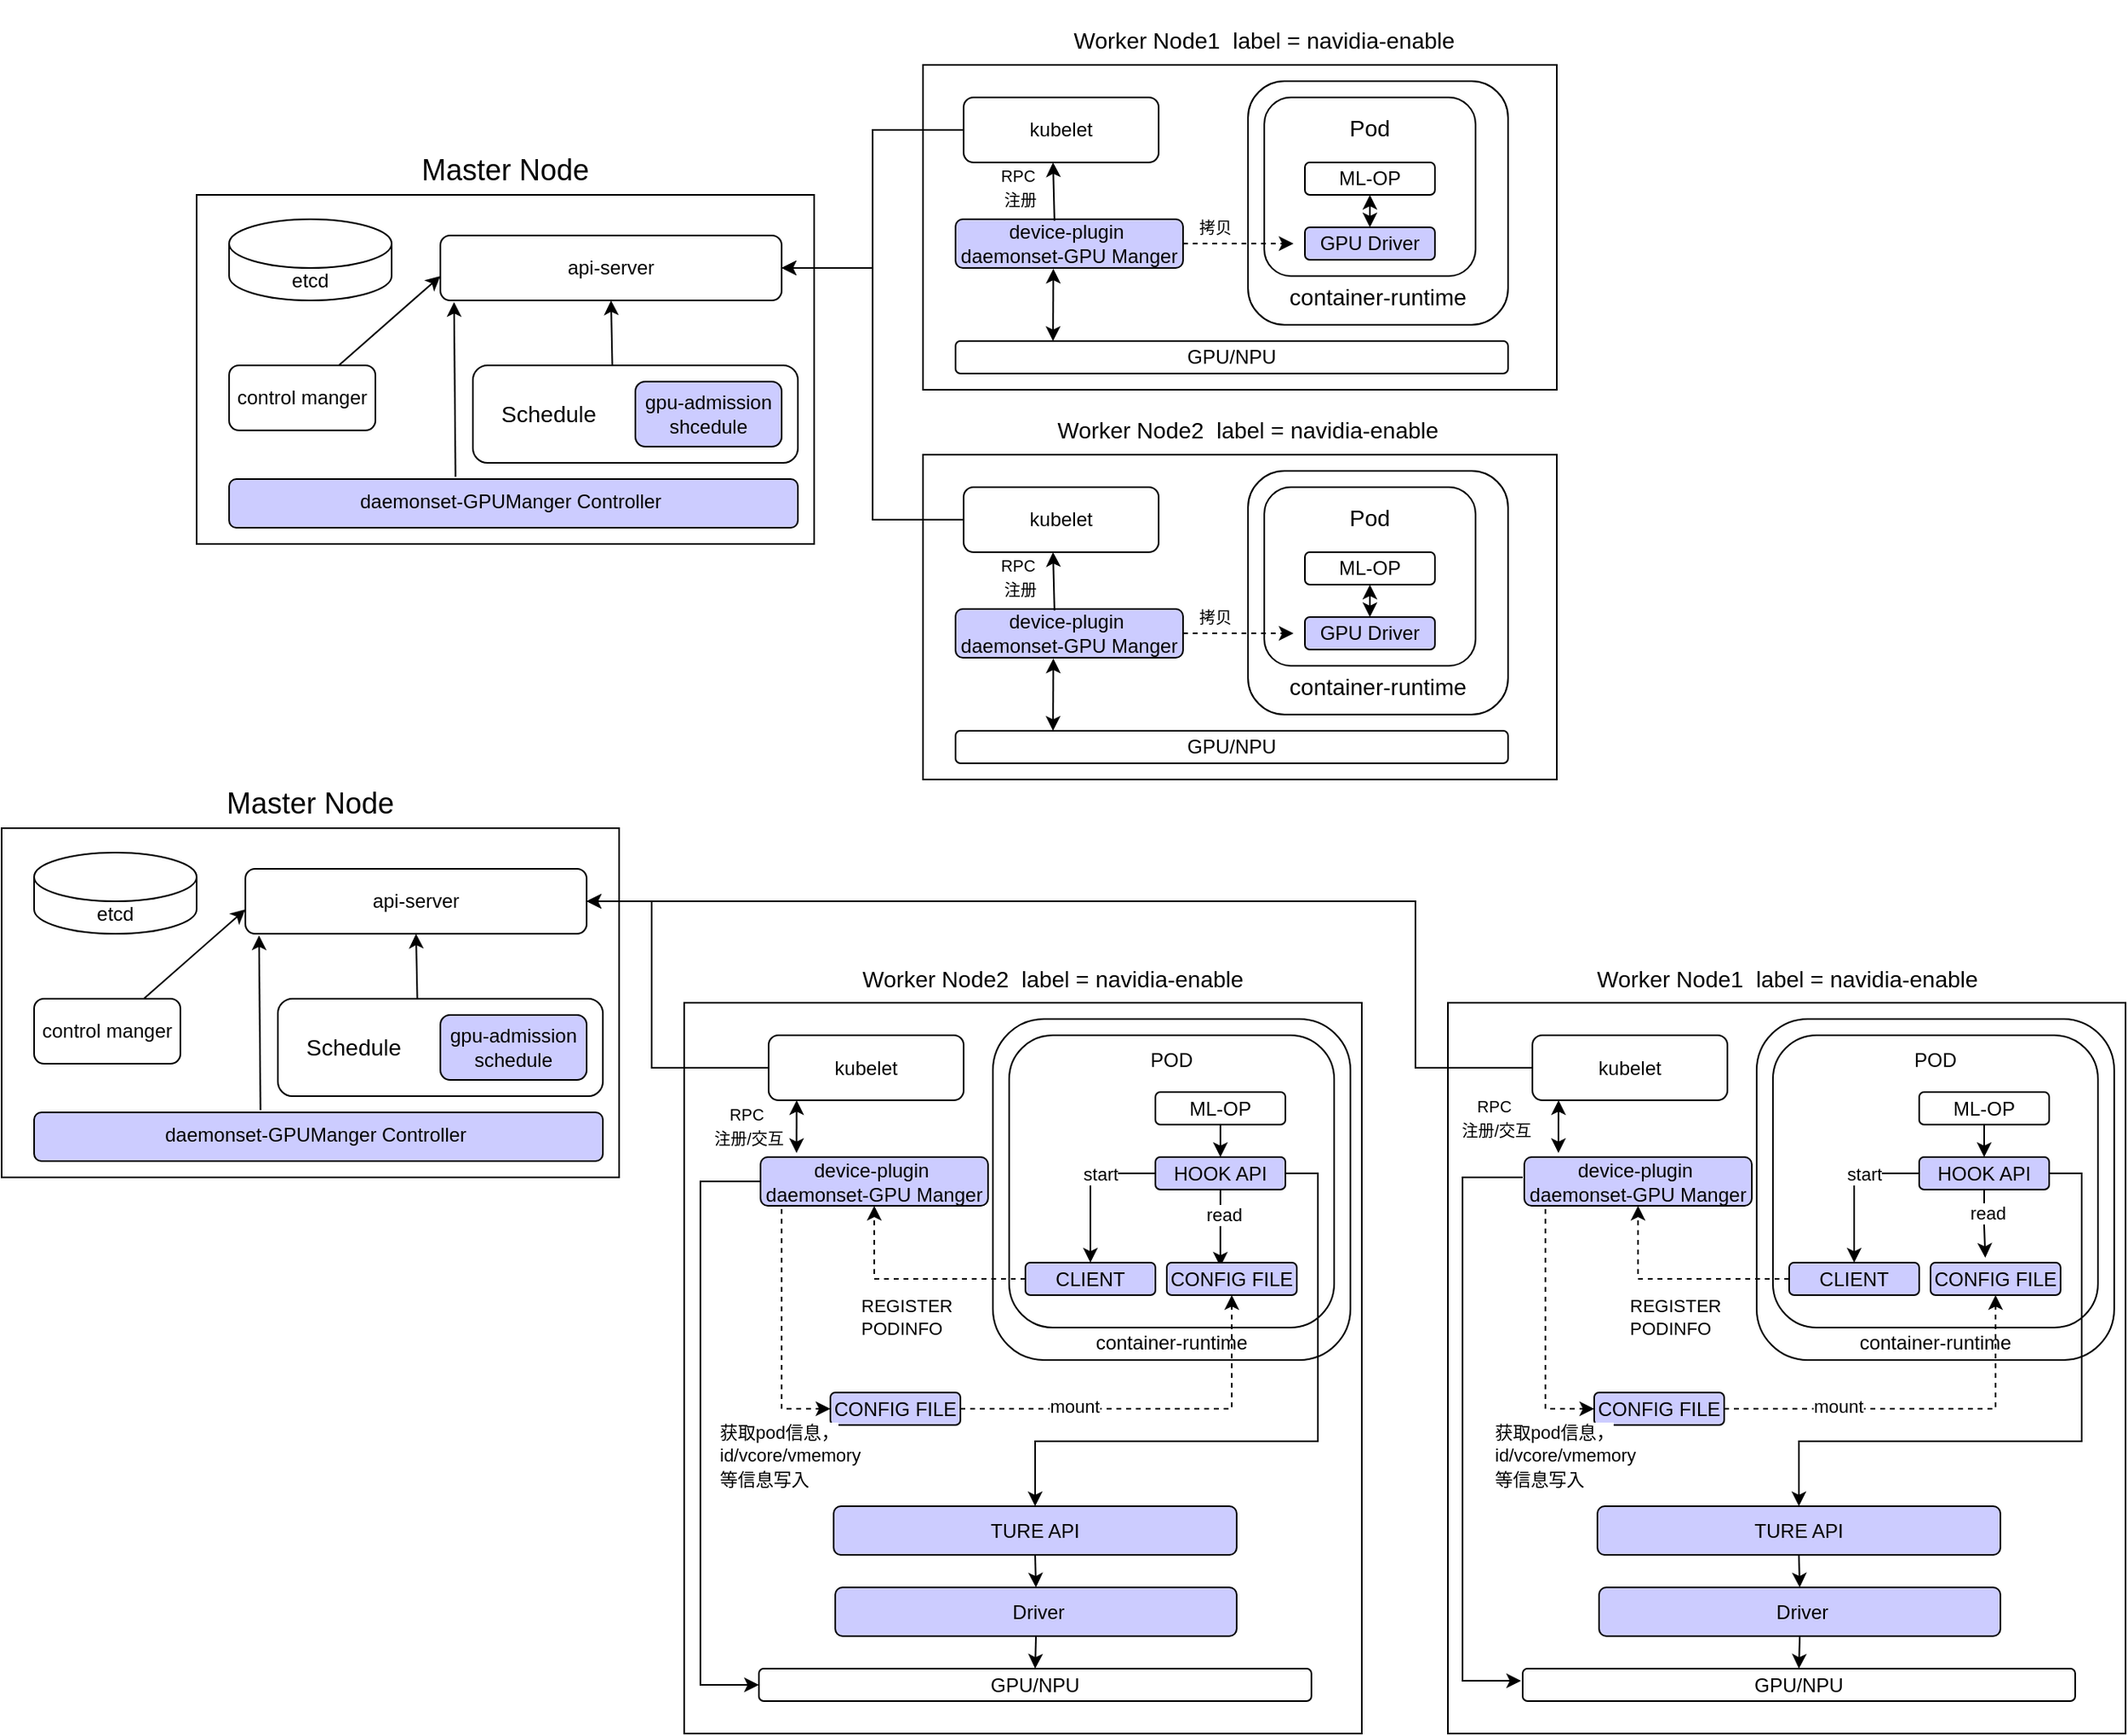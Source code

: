 <mxfile version="22.1.0" type="github">
  <diagram id="prtHgNgQTEPvFCAcTncT" name="Page-1">
    <mxGraphModel dx="1155" dy="623" grid="1" gridSize="10" guides="1" tooltips="1" connect="1" arrows="1" fold="1" page="1" pageScale="1" pageWidth="827" pageHeight="1169" math="0" shadow="0">
      <root>
        <mxCell id="0" />
        <mxCell id="1" parent="0" />
        <mxCell id="BAnKAkckQ1znYcTfNxzF-1" value="" style="rounded=0;whiteSpace=wrap;html=1;" vertex="1" parent="1">
          <mxGeometry x="380" y="530" width="380" height="215" as="geometry" />
        </mxCell>
        <mxCell id="BAnKAkckQ1znYcTfNxzF-5" value="api-server" style="rounded=1;whiteSpace=wrap;html=1;" vertex="1" parent="1">
          <mxGeometry x="530" y="555" width="210" height="40" as="geometry" />
        </mxCell>
        <mxCell id="BAnKAkckQ1znYcTfNxzF-6" value="control manger" style="rounded=1;whiteSpace=wrap;html=1;" vertex="1" parent="1">
          <mxGeometry x="400" y="635" width="90" height="40" as="geometry" />
        </mxCell>
        <mxCell id="BAnKAkckQ1znYcTfNxzF-7" value="&lt;font style=&quot;font-size: 14px;&quot;&gt;&amp;nbsp; &amp;nbsp; Schedule&lt;/font&gt;" style="rounded=1;whiteSpace=wrap;html=1;align=left;" vertex="1" parent="1">
          <mxGeometry x="550" y="635" width="200" height="60" as="geometry" />
        </mxCell>
        <mxCell id="BAnKAkckQ1znYcTfNxzF-8" value="gpu-admission&lt;br&gt;shcedule" style="rounded=1;whiteSpace=wrap;html=1;fillColor=#CCCCFF;" vertex="1" parent="1">
          <mxGeometry x="650" y="645" width="90" height="40" as="geometry" />
        </mxCell>
        <mxCell id="BAnKAkckQ1znYcTfNxzF-10" value="etcd" style="shape=cylinder3;whiteSpace=wrap;html=1;boundedLbl=1;backgroundOutline=1;size=15;" vertex="1" parent="1">
          <mxGeometry x="400" y="545" width="100" height="50" as="geometry" />
        </mxCell>
        <mxCell id="BAnKAkckQ1znYcTfNxzF-11" value="daemonset-GPUManger Controller&amp;nbsp;" style="rounded=1;whiteSpace=wrap;html=1;fillColor=#CCCCFF;verticalAlign=top;" vertex="1" parent="1">
          <mxGeometry x="400" y="705" width="350" height="30" as="geometry" />
        </mxCell>
        <mxCell id="BAnKAkckQ1znYcTfNxzF-18" value="&lt;font style=&quot;font-size: 18px;&quot;&gt;Master Node&lt;/font&gt;" style="text;html=1;strokeColor=none;fillColor=none;align=center;verticalAlign=middle;whiteSpace=wrap;rounded=0;" vertex="1" parent="1">
          <mxGeometry x="515" y="500" width="110" height="30" as="geometry" />
        </mxCell>
        <mxCell id="BAnKAkckQ1znYcTfNxzF-45" value="" style="rounded=0;whiteSpace=wrap;html=1;" vertex="1" parent="1">
          <mxGeometry x="827" y="690" width="390" height="200" as="geometry" />
        </mxCell>
        <mxCell id="BAnKAkckQ1znYcTfNxzF-82" style="edgeStyle=orthogonalEdgeStyle;rounded=0;orthogonalLoop=1;jettySize=auto;html=1;entryX=1;entryY=0.5;entryDx=0;entryDy=0;" edge="1" parent="1" source="BAnKAkckQ1znYcTfNxzF-46" target="BAnKAkckQ1znYcTfNxzF-5">
          <mxGeometry relative="1" as="geometry" />
        </mxCell>
        <mxCell id="BAnKAkckQ1znYcTfNxzF-46" value="kubelet" style="rounded=1;whiteSpace=wrap;html=1;" vertex="1" parent="1">
          <mxGeometry x="852" y="710" width="120" height="40" as="geometry" />
        </mxCell>
        <mxCell id="BAnKAkckQ1znYcTfNxzF-47" value="device-plugin&amp;nbsp; &lt;br&gt;daemonset-GPU Manger" style="rounded=1;whiteSpace=wrap;html=1;fillColor=#CCCCFF;" vertex="1" parent="1">
          <mxGeometry x="847" y="785" width="140" height="30" as="geometry" />
        </mxCell>
        <mxCell id="BAnKAkckQ1znYcTfNxzF-48" value="GPU/NPU" style="rounded=1;whiteSpace=wrap;html=1;" vertex="1" parent="1">
          <mxGeometry x="847" y="860" width="340" height="20" as="geometry" />
        </mxCell>
        <mxCell id="BAnKAkckQ1znYcTfNxzF-49" value="" style="endArrow=classic;startArrow=classic;html=1;rounded=0;entryX=0.43;entryY=1.017;entryDx=0;entryDy=0;entryPerimeter=0;" edge="1" parent="1" target="BAnKAkckQ1znYcTfNxzF-47">
          <mxGeometry width="50" height="50" relative="1" as="geometry">
            <mxPoint x="907" y="860" as="sourcePoint" />
            <mxPoint x="1007" y="840" as="targetPoint" />
          </mxGeometry>
        </mxCell>
        <mxCell id="BAnKAkckQ1znYcTfNxzF-50" value="" style="endArrow=classic;html=1;rounded=0;exitX=0.435;exitY=0.029;exitDx=0;exitDy=0;exitPerimeter=0;" edge="1" parent="1" source="BAnKAkckQ1znYcTfNxzF-47">
          <mxGeometry width="50" height="50" relative="1" as="geometry">
            <mxPoint x="857" y="800" as="sourcePoint" />
            <mxPoint x="907" y="750" as="targetPoint" />
          </mxGeometry>
        </mxCell>
        <mxCell id="BAnKAkckQ1znYcTfNxzF-51" value="&lt;font style=&quot;font-size: 10px;&quot;&gt;RPC&amp;nbsp;&lt;br&gt;注册&lt;/font&gt;" style="text;html=1;strokeColor=none;fillColor=none;align=center;verticalAlign=middle;whiteSpace=wrap;rounded=0;" vertex="1" parent="1">
          <mxGeometry x="857" y="750" width="60" height="30" as="geometry" />
        </mxCell>
        <mxCell id="BAnKAkckQ1znYcTfNxzF-52" value="&lt;font style=&quot;font-size: 14px;&quot;&gt;Worker Node2&amp;nbsp; label = navidia-enable&lt;/font&gt;" style="text;html=1;strokeColor=none;fillColor=none;align=center;verticalAlign=middle;whiteSpace=wrap;rounded=0;" vertex="1" parent="1">
          <mxGeometry x="877" y="660" width="300" height="30" as="geometry" />
        </mxCell>
        <mxCell id="BAnKAkckQ1znYcTfNxzF-53" value="&lt;br&gt;&lt;br&gt;&lt;br&gt;&lt;br&gt;&lt;br&gt;&lt;br&gt;&lt;br&gt;&lt;br&gt;&lt;font style=&quot;font-size: 14px;&quot;&gt;container-runtime&lt;/font&gt;" style="rounded=1;whiteSpace=wrap;html=1;" vertex="1" parent="1">
          <mxGeometry x="1027" y="700" width="160" height="150" as="geometry" />
        </mxCell>
        <mxCell id="BAnKAkckQ1znYcTfNxzF-54" value="&lt;div style=&quot;text-align: left;&quot;&gt;&lt;span style=&quot;background-color: initial;&quot;&gt;&lt;font style=&quot;font-size: 14px;&quot;&gt;Pod&lt;/font&gt;&lt;/span&gt;&lt;/div&gt;&lt;div style=&quot;text-align: left;&quot;&gt;&lt;span style=&quot;background-color: initial;&quot;&gt;&lt;br&gt;&lt;/span&gt;&lt;/div&gt;&lt;div style=&quot;text-align: left;&quot;&gt;&lt;span style=&quot;background-color: initial;&quot;&gt;&lt;br&gt;&lt;/span&gt;&lt;/div&gt;&lt;div style=&quot;text-align: left;&quot;&gt;&lt;span style=&quot;background-color: initial;&quot;&gt;&lt;br&gt;&lt;/span&gt;&lt;/div&gt;&lt;div style=&quot;text-align: left;&quot;&gt;&lt;span style=&quot;background-color: initial;&quot;&gt;&lt;br&gt;&lt;/span&gt;&lt;/div&gt;&lt;div style=&quot;text-align: left;&quot;&gt;&lt;span style=&quot;background-color: initial;&quot;&gt;&lt;br&gt;&lt;/span&gt;&lt;/div&gt;" style="rounded=1;whiteSpace=wrap;html=1;" vertex="1" parent="1">
          <mxGeometry x="1037" y="710" width="130" height="110" as="geometry" />
        </mxCell>
        <mxCell id="BAnKAkckQ1znYcTfNxzF-55" value="ML-OP" style="rounded=1;whiteSpace=wrap;html=1;" vertex="1" parent="1">
          <mxGeometry x="1062" y="750" width="80" height="20" as="geometry" />
        </mxCell>
        <mxCell id="BAnKAkckQ1znYcTfNxzF-56" value="GPU Driver" style="rounded=1;whiteSpace=wrap;html=1;fillColor=#CCCCFF;" vertex="1" parent="1">
          <mxGeometry x="1062" y="790" width="80" height="20" as="geometry" />
        </mxCell>
        <mxCell id="BAnKAkckQ1znYcTfNxzF-57" value="" style="endArrow=classic;startArrow=classic;html=1;rounded=0;exitX=0.5;exitY=0;exitDx=0;exitDy=0;entryX=0.5;entryY=1;entryDx=0;entryDy=0;" edge="1" parent="1" source="BAnKAkckQ1znYcTfNxzF-56" target="BAnKAkckQ1znYcTfNxzF-55">
          <mxGeometry width="50" height="50" relative="1" as="geometry">
            <mxPoint x="1037" y="820" as="sourcePoint" />
            <mxPoint x="1087" y="770" as="targetPoint" />
          </mxGeometry>
        </mxCell>
        <mxCell id="BAnKAkckQ1znYcTfNxzF-58" value="" style="group" vertex="1" connectable="0" parent="1">
          <mxGeometry x="999" y="800" width="56" as="geometry" />
        </mxCell>
        <mxCell id="BAnKAkckQ1znYcTfNxzF-59" value="" style="endArrow=none;dashed=1;html=1;rounded=0;movable=1;resizable=1;rotatable=1;deletable=1;editable=1;locked=0;connectable=1;exitX=1;exitY=0.5;exitDx=0;exitDy=0;" edge="1" parent="BAnKAkckQ1znYcTfNxzF-58" source="BAnKAkckQ1znYcTfNxzF-47">
          <mxGeometry width="50" height="50" relative="1" as="geometry">
            <mxPoint as="sourcePoint" />
            <mxPoint x="49" as="targetPoint" />
          </mxGeometry>
        </mxCell>
        <mxCell id="BAnKAkckQ1znYcTfNxzF-60" value="" style="endArrow=classic;html=1;rounded=0;" edge="1" parent="BAnKAkckQ1znYcTfNxzF-58">
          <mxGeometry width="50" height="50" relative="1" as="geometry">
            <mxPoint x="49" as="sourcePoint" />
            <mxPoint x="56" as="targetPoint" />
          </mxGeometry>
        </mxCell>
        <mxCell id="BAnKAkckQ1znYcTfNxzF-61" value="&lt;span style=&quot;font-size: 10px;&quot;&gt;拷贝&lt;/span&gt;" style="text;html=1;strokeColor=none;fillColor=none;align=center;verticalAlign=middle;whiteSpace=wrap;rounded=0;" vertex="1" parent="1">
          <mxGeometry x="977" y="775" width="60" height="30" as="geometry" />
        </mxCell>
        <mxCell id="BAnKAkckQ1znYcTfNxzF-62" value="" style="group" vertex="1" connectable="0" parent="1">
          <mxGeometry x="827" y="410" width="390" height="240" as="geometry" />
        </mxCell>
        <mxCell id="BAnKAkckQ1znYcTfNxzF-19" value="" style="rounded=0;whiteSpace=wrap;html=1;" vertex="1" parent="BAnKAkckQ1znYcTfNxzF-62">
          <mxGeometry y="40" width="390" height="200" as="geometry" />
        </mxCell>
        <mxCell id="BAnKAkckQ1znYcTfNxzF-20" value="kubelet" style="rounded=1;whiteSpace=wrap;html=1;" vertex="1" parent="BAnKAkckQ1znYcTfNxzF-62">
          <mxGeometry x="25" y="60" width="120" height="40" as="geometry" />
        </mxCell>
        <mxCell id="BAnKAkckQ1znYcTfNxzF-21" value="device-plugin&amp;nbsp; &lt;br&gt;daemonset-GPU Manger" style="rounded=1;whiteSpace=wrap;html=1;fillColor=#CCCCFF;" vertex="1" parent="BAnKAkckQ1znYcTfNxzF-62">
          <mxGeometry x="20" y="135" width="140" height="30" as="geometry" />
        </mxCell>
        <mxCell id="BAnKAkckQ1znYcTfNxzF-22" value="GPU/NPU" style="rounded=1;whiteSpace=wrap;html=1;" vertex="1" parent="BAnKAkckQ1znYcTfNxzF-62">
          <mxGeometry x="20" y="210" width="340" height="20" as="geometry" />
        </mxCell>
        <mxCell id="BAnKAkckQ1znYcTfNxzF-23" value="" style="endArrow=classic;startArrow=classic;html=1;rounded=0;entryX=0.43;entryY=1.017;entryDx=0;entryDy=0;entryPerimeter=0;" edge="1" parent="BAnKAkckQ1znYcTfNxzF-62" target="BAnKAkckQ1znYcTfNxzF-21">
          <mxGeometry width="50" height="50" relative="1" as="geometry">
            <mxPoint x="80" y="210" as="sourcePoint" />
            <mxPoint x="180" y="190" as="targetPoint" />
          </mxGeometry>
        </mxCell>
        <mxCell id="BAnKAkckQ1znYcTfNxzF-24" value="" style="endArrow=classic;html=1;rounded=0;exitX=0.435;exitY=0.029;exitDx=0;exitDy=0;exitPerimeter=0;" edge="1" parent="BAnKAkckQ1znYcTfNxzF-62" source="BAnKAkckQ1znYcTfNxzF-21">
          <mxGeometry width="50" height="50" relative="1" as="geometry">
            <mxPoint x="30" y="150" as="sourcePoint" />
            <mxPoint x="80" y="100" as="targetPoint" />
          </mxGeometry>
        </mxCell>
        <mxCell id="BAnKAkckQ1znYcTfNxzF-25" value="&lt;font style=&quot;font-size: 10px;&quot;&gt;RPC&amp;nbsp;&lt;br&gt;注册&lt;/font&gt;" style="text;html=1;strokeColor=none;fillColor=none;align=center;verticalAlign=middle;whiteSpace=wrap;rounded=0;" vertex="1" parent="BAnKAkckQ1znYcTfNxzF-62">
          <mxGeometry x="30" y="100" width="60" height="30" as="geometry" />
        </mxCell>
        <mxCell id="BAnKAkckQ1znYcTfNxzF-26" value="&lt;font style=&quot;font-size: 14px;&quot;&gt;Worker Node1&amp;nbsp; label = navidia-enable&lt;/font&gt;" style="text;html=1;strokeColor=none;fillColor=none;align=center;verticalAlign=middle;whiteSpace=wrap;rounded=0;" vertex="1" parent="BAnKAkckQ1znYcTfNxzF-62">
          <mxGeometry x="60" y="10" width="300" height="30" as="geometry" />
        </mxCell>
        <mxCell id="BAnKAkckQ1znYcTfNxzF-27" value="&lt;br&gt;&lt;br&gt;&lt;br&gt;&lt;br&gt;&lt;br&gt;&lt;br&gt;&lt;br&gt;&lt;br&gt;&lt;font style=&quot;font-size: 14px;&quot;&gt;container-runtime&lt;/font&gt;" style="rounded=1;whiteSpace=wrap;html=1;" vertex="1" parent="BAnKAkckQ1znYcTfNxzF-62">
          <mxGeometry x="200" y="50" width="160" height="150" as="geometry" />
        </mxCell>
        <mxCell id="BAnKAkckQ1znYcTfNxzF-28" value="&lt;div style=&quot;text-align: left;&quot;&gt;&lt;span style=&quot;background-color: initial;&quot;&gt;&lt;font style=&quot;font-size: 14px;&quot;&gt;Pod&lt;/font&gt;&lt;/span&gt;&lt;/div&gt;&lt;div style=&quot;text-align: left;&quot;&gt;&lt;span style=&quot;background-color: initial;&quot;&gt;&lt;br&gt;&lt;/span&gt;&lt;/div&gt;&lt;div style=&quot;text-align: left;&quot;&gt;&lt;span style=&quot;background-color: initial;&quot;&gt;&lt;br&gt;&lt;/span&gt;&lt;/div&gt;&lt;div style=&quot;text-align: left;&quot;&gt;&lt;span style=&quot;background-color: initial;&quot;&gt;&lt;br&gt;&lt;/span&gt;&lt;/div&gt;&lt;div style=&quot;text-align: left;&quot;&gt;&lt;span style=&quot;background-color: initial;&quot;&gt;&lt;br&gt;&lt;/span&gt;&lt;/div&gt;&lt;div style=&quot;text-align: left;&quot;&gt;&lt;span style=&quot;background-color: initial;&quot;&gt;&lt;br&gt;&lt;/span&gt;&lt;/div&gt;" style="rounded=1;whiteSpace=wrap;html=1;" vertex="1" parent="BAnKAkckQ1znYcTfNxzF-62">
          <mxGeometry x="210" y="60" width="130" height="110" as="geometry" />
        </mxCell>
        <mxCell id="BAnKAkckQ1znYcTfNxzF-29" value="ML-OP" style="rounded=1;whiteSpace=wrap;html=1;" vertex="1" parent="BAnKAkckQ1znYcTfNxzF-62">
          <mxGeometry x="235" y="100" width="80" height="20" as="geometry" />
        </mxCell>
        <mxCell id="BAnKAkckQ1znYcTfNxzF-30" value="GPU Driver" style="rounded=1;whiteSpace=wrap;html=1;fillColor=#CCCCFF;" vertex="1" parent="BAnKAkckQ1znYcTfNxzF-62">
          <mxGeometry x="235" y="140" width="80" height="20" as="geometry" />
        </mxCell>
        <mxCell id="BAnKAkckQ1znYcTfNxzF-31" value="" style="endArrow=classic;startArrow=classic;html=1;rounded=0;exitX=0.5;exitY=0;exitDx=0;exitDy=0;entryX=0.5;entryY=1;entryDx=0;entryDy=0;" edge="1" parent="BAnKAkckQ1znYcTfNxzF-62" source="BAnKAkckQ1znYcTfNxzF-30" target="BAnKAkckQ1znYcTfNxzF-29">
          <mxGeometry width="50" height="50" relative="1" as="geometry">
            <mxPoint x="210" y="170" as="sourcePoint" />
            <mxPoint x="260" y="120" as="targetPoint" />
          </mxGeometry>
        </mxCell>
        <mxCell id="BAnKAkckQ1znYcTfNxzF-41" value="" style="group" vertex="1" connectable="0" parent="BAnKAkckQ1znYcTfNxzF-62">
          <mxGeometry x="172" y="150" width="56" as="geometry" />
        </mxCell>
        <mxCell id="BAnKAkckQ1znYcTfNxzF-39" value="" style="endArrow=none;dashed=1;html=1;rounded=0;movable=1;resizable=1;rotatable=1;deletable=1;editable=1;locked=0;connectable=1;exitX=1;exitY=0.5;exitDx=0;exitDy=0;" edge="1" parent="BAnKAkckQ1znYcTfNxzF-41" source="BAnKAkckQ1znYcTfNxzF-21">
          <mxGeometry width="50" height="50" relative="1" as="geometry">
            <mxPoint as="sourcePoint" />
            <mxPoint x="49" as="targetPoint" />
          </mxGeometry>
        </mxCell>
        <mxCell id="BAnKAkckQ1znYcTfNxzF-40" value="" style="endArrow=classic;html=1;rounded=0;" edge="1" parent="BAnKAkckQ1znYcTfNxzF-41">
          <mxGeometry width="50" height="50" relative="1" as="geometry">
            <mxPoint x="49" as="sourcePoint" />
            <mxPoint x="56" as="targetPoint" />
          </mxGeometry>
        </mxCell>
        <mxCell id="BAnKAkckQ1znYcTfNxzF-43" value="&lt;span style=&quot;font-size: 10px;&quot;&gt;拷贝&lt;/span&gt;" style="text;html=1;strokeColor=none;fillColor=none;align=center;verticalAlign=middle;whiteSpace=wrap;rounded=0;" vertex="1" parent="BAnKAkckQ1znYcTfNxzF-62">
          <mxGeometry x="150" y="125" width="60" height="30" as="geometry" />
        </mxCell>
        <mxCell id="BAnKAkckQ1znYcTfNxzF-71" value="" style="endArrow=classic;html=1;rounded=0;exitX=0.75;exitY=0;exitDx=0;exitDy=0;" edge="1" parent="1" source="BAnKAkckQ1znYcTfNxzF-6">
          <mxGeometry width="50" height="50" relative="1" as="geometry">
            <mxPoint x="470" y="630" as="sourcePoint" />
            <mxPoint x="530" y="580" as="targetPoint" />
          </mxGeometry>
        </mxCell>
        <mxCell id="BAnKAkckQ1znYcTfNxzF-76" value="" style="endArrow=classic;html=1;rounded=0;entryX=0.04;entryY=1.026;entryDx=0;entryDy=0;entryPerimeter=0;exitX=0.398;exitY=-0.046;exitDx=0;exitDy=0;exitPerimeter=0;" edge="1" parent="1" source="BAnKAkckQ1znYcTfNxzF-11" target="BAnKAkckQ1znYcTfNxzF-5">
          <mxGeometry width="50" height="50" relative="1" as="geometry">
            <mxPoint x="538" y="700" as="sourcePoint" />
            <mxPoint x="550" y="610" as="targetPoint" />
          </mxGeometry>
        </mxCell>
        <mxCell id="BAnKAkckQ1znYcTfNxzF-77" value="" style="endArrow=classic;html=1;rounded=0;exitX=0.429;exitY=0.006;exitDx=0;exitDy=0;exitPerimeter=0;entryX=0.5;entryY=1;entryDx=0;entryDy=0;" edge="1" parent="1" source="BAnKAkckQ1znYcTfNxzF-7" target="BAnKAkckQ1znYcTfNxzF-5">
          <mxGeometry width="50" height="50" relative="1" as="geometry">
            <mxPoint x="549" y="714" as="sourcePoint" />
            <mxPoint x="548" y="606" as="targetPoint" />
          </mxGeometry>
        </mxCell>
        <mxCell id="BAnKAkckQ1znYcTfNxzF-81" style="edgeStyle=orthogonalEdgeStyle;rounded=0;orthogonalLoop=1;jettySize=auto;html=1;entryX=1;entryY=0.5;entryDx=0;entryDy=0;" edge="1" parent="1" source="BAnKAkckQ1znYcTfNxzF-20" target="BAnKAkckQ1znYcTfNxzF-5">
          <mxGeometry relative="1" as="geometry" />
        </mxCell>
        <mxCell id="BAnKAkckQ1znYcTfNxzF-83" value="" style="rounded=0;whiteSpace=wrap;html=1;" vertex="1" parent="1">
          <mxGeometry x="260" y="920" width="380" height="215" as="geometry" />
        </mxCell>
        <mxCell id="BAnKAkckQ1znYcTfNxzF-84" value="api-server" style="rounded=1;whiteSpace=wrap;html=1;" vertex="1" parent="1">
          <mxGeometry x="410" y="945" width="210" height="40" as="geometry" />
        </mxCell>
        <mxCell id="BAnKAkckQ1znYcTfNxzF-85" value="control manger" style="rounded=1;whiteSpace=wrap;html=1;" vertex="1" parent="1">
          <mxGeometry x="280" y="1025" width="90" height="40" as="geometry" />
        </mxCell>
        <mxCell id="BAnKAkckQ1znYcTfNxzF-86" value="&lt;font style=&quot;font-size: 14px;&quot;&gt;&amp;nbsp; &amp;nbsp; Schedule&lt;/font&gt;" style="rounded=1;whiteSpace=wrap;html=1;align=left;" vertex="1" parent="1">
          <mxGeometry x="430" y="1025" width="200" height="60" as="geometry" />
        </mxCell>
        <mxCell id="BAnKAkckQ1znYcTfNxzF-87" value="gpu-admission&lt;br&gt;schedule" style="rounded=1;whiteSpace=wrap;html=1;fillColor=#CCCCFF;" vertex="1" parent="1">
          <mxGeometry x="530" y="1035" width="90" height="40" as="geometry" />
        </mxCell>
        <mxCell id="BAnKAkckQ1znYcTfNxzF-88" value="etcd" style="shape=cylinder3;whiteSpace=wrap;html=1;boundedLbl=1;backgroundOutline=1;size=15;" vertex="1" parent="1">
          <mxGeometry x="280" y="935" width="100" height="50" as="geometry" />
        </mxCell>
        <mxCell id="BAnKAkckQ1znYcTfNxzF-89" value="daemonset-GPUManger Controller&amp;nbsp;" style="rounded=1;whiteSpace=wrap;html=1;fillColor=#CCCCFF;verticalAlign=top;" vertex="1" parent="1">
          <mxGeometry x="280" y="1095" width="350" height="30" as="geometry" />
        </mxCell>
        <mxCell id="BAnKAkckQ1znYcTfNxzF-90" value="&lt;font style=&quot;font-size: 18px;&quot;&gt;Master Node&lt;/font&gt;" style="text;html=1;strokeColor=none;fillColor=none;align=center;verticalAlign=middle;whiteSpace=wrap;rounded=0;" vertex="1" parent="1">
          <mxGeometry x="395" y="890" width="110" height="30" as="geometry" />
        </mxCell>
        <mxCell id="BAnKAkckQ1znYcTfNxzF-91" value="" style="rounded=0;whiteSpace=wrap;html=1;" vertex="1" parent="1">
          <mxGeometry x="680" y="1027.5" width="417" height="450" as="geometry" />
        </mxCell>
        <mxCell id="BAnKAkckQ1znYcTfNxzF-92" style="edgeStyle=orthogonalEdgeStyle;rounded=0;orthogonalLoop=1;jettySize=auto;html=1;exitX=0;exitY=0.5;exitDx=0;exitDy=0;entryX=1;entryY=0.5;entryDx=0;entryDy=0;" edge="1" parent="1" source="BAnKAkckQ1znYcTfNxzF-93" target="BAnKAkckQ1znYcTfNxzF-84">
          <mxGeometry relative="1" as="geometry">
            <Array as="points">
              <mxPoint x="660" y="1068" />
              <mxPoint x="660" y="965" />
            </Array>
          </mxGeometry>
        </mxCell>
        <mxCell id="BAnKAkckQ1znYcTfNxzF-93" value="kubelet" style="rounded=1;whiteSpace=wrap;html=1;" vertex="1" parent="1">
          <mxGeometry x="732" y="1047.5" width="120" height="40" as="geometry" />
        </mxCell>
        <mxCell id="BAnKAkckQ1znYcTfNxzF-168" style="edgeStyle=orthogonalEdgeStyle;rounded=0;orthogonalLoop=1;jettySize=auto;html=1;entryX=0;entryY=0.5;entryDx=0;entryDy=0;" edge="1" parent="1" source="BAnKAkckQ1znYcTfNxzF-95" target="BAnKAkckQ1znYcTfNxzF-96">
          <mxGeometry relative="1" as="geometry">
            <Array as="points">
              <mxPoint x="690" y="1138" />
              <mxPoint x="690" y="1448" />
            </Array>
          </mxGeometry>
        </mxCell>
        <mxCell id="BAnKAkckQ1znYcTfNxzF-95" value="device-plugin&amp;nbsp; &lt;br&gt;daemonset-GPU Manger" style="rounded=1;whiteSpace=wrap;html=1;fillColor=#CCCCFF;" vertex="1" parent="1">
          <mxGeometry x="727" y="1122.5" width="140" height="30" as="geometry" />
        </mxCell>
        <mxCell id="BAnKAkckQ1znYcTfNxzF-96" value="GPU/NPU" style="rounded=1;whiteSpace=wrap;html=1;" vertex="1" parent="1">
          <mxGeometry x="726" y="1437.5" width="340" height="20" as="geometry" />
        </mxCell>
        <mxCell id="BAnKAkckQ1znYcTfNxzF-97" value="&lt;font style=&quot;font-size: 10px;&quot;&gt;RPC&amp;nbsp;&lt;br&gt;注册/交互&lt;/font&gt;" style="text;html=1;strokeColor=none;fillColor=none;align=center;verticalAlign=middle;whiteSpace=wrap;rounded=0;" vertex="1" parent="1">
          <mxGeometry x="690" y="1087.5" width="60" height="30" as="geometry" />
        </mxCell>
        <mxCell id="BAnKAkckQ1znYcTfNxzF-98" value="&lt;font style=&quot;font-size: 14px;&quot;&gt;Worker Node2&amp;nbsp; label = navidia-enable&lt;/font&gt;" style="text;html=1;strokeColor=none;fillColor=none;align=center;verticalAlign=middle;whiteSpace=wrap;rounded=0;" vertex="1" parent="1">
          <mxGeometry x="757" y="997.5" width="300" height="30" as="geometry" />
        </mxCell>
        <mxCell id="BAnKAkckQ1znYcTfNxzF-99" value="&lt;br&gt;&lt;br&gt;&lt;br&gt;&lt;br&gt;&lt;br&gt;&lt;br&gt;&lt;br&gt;&lt;br&gt;&lt;br&gt;&lt;br&gt;&lt;br&gt;&lt;br&gt;&lt;br&gt;container-runtime" style="rounded=1;whiteSpace=wrap;html=1;" vertex="1" parent="1">
          <mxGeometry x="870" y="1037.5" width="220" height="210" as="geometry" />
        </mxCell>
        <mxCell id="BAnKAkckQ1znYcTfNxzF-100" value="&lt;div style=&quot;text-align: left;&quot;&gt;&lt;br&gt;&lt;/div&gt;" style="rounded=1;whiteSpace=wrap;html=1;" vertex="1" parent="1">
          <mxGeometry x="880" y="1047.5" width="200" height="180" as="geometry" />
        </mxCell>
        <mxCell id="BAnKAkckQ1znYcTfNxzF-101" style="edgeStyle=orthogonalEdgeStyle;rounded=0;orthogonalLoop=1;jettySize=auto;html=1;exitX=0.5;exitY=1;exitDx=0;exitDy=0;entryX=0.5;entryY=0;entryDx=0;entryDy=0;" edge="1" parent="1" source="BAnKAkckQ1znYcTfNxzF-102" target="BAnKAkckQ1znYcTfNxzF-118">
          <mxGeometry relative="1" as="geometry" />
        </mxCell>
        <mxCell id="BAnKAkckQ1znYcTfNxzF-102" value="ML-OP" style="rounded=1;whiteSpace=wrap;html=1;" vertex="1" parent="1">
          <mxGeometry x="970" y="1082.5" width="80" height="20" as="geometry" />
        </mxCell>
        <mxCell id="BAnKAkckQ1znYcTfNxzF-103" value="" style="endArrow=classic;html=1;rounded=0;exitX=0.75;exitY=0;exitDx=0;exitDy=0;" edge="1" parent="1" source="BAnKAkckQ1znYcTfNxzF-85">
          <mxGeometry width="50" height="50" relative="1" as="geometry">
            <mxPoint x="350" y="1020" as="sourcePoint" />
            <mxPoint x="410" y="970" as="targetPoint" />
          </mxGeometry>
        </mxCell>
        <mxCell id="BAnKAkckQ1znYcTfNxzF-104" value="" style="endArrow=classic;html=1;rounded=0;entryX=0.04;entryY=1.026;entryDx=0;entryDy=0;entryPerimeter=0;exitX=0.398;exitY=-0.046;exitDx=0;exitDy=0;exitPerimeter=0;" edge="1" parent="1" source="BAnKAkckQ1znYcTfNxzF-89" target="BAnKAkckQ1znYcTfNxzF-84">
          <mxGeometry width="50" height="50" relative="1" as="geometry">
            <mxPoint x="418" y="1090" as="sourcePoint" />
            <mxPoint x="430" y="1000" as="targetPoint" />
          </mxGeometry>
        </mxCell>
        <mxCell id="BAnKAkckQ1znYcTfNxzF-105" value="" style="endArrow=classic;html=1;rounded=0;exitX=0.429;exitY=0.006;exitDx=0;exitDy=0;exitPerimeter=0;entryX=0.5;entryY=1;entryDx=0;entryDy=0;" edge="1" parent="1" source="BAnKAkckQ1znYcTfNxzF-86" target="BAnKAkckQ1znYcTfNxzF-84">
          <mxGeometry width="50" height="50" relative="1" as="geometry">
            <mxPoint x="429" y="1104" as="sourcePoint" />
            <mxPoint x="428" y="996" as="targetPoint" />
          </mxGeometry>
        </mxCell>
        <mxCell id="BAnKAkckQ1znYcTfNxzF-106" style="edgeStyle=orthogonalEdgeStyle;rounded=0;orthogonalLoop=1;jettySize=auto;html=1;exitX=0.5;exitY=1;exitDx=0;exitDy=0;entryX=0.5;entryY=0;entryDx=0;entryDy=0;" edge="1" parent="1" source="BAnKAkckQ1znYcTfNxzF-107" target="BAnKAkckQ1znYcTfNxzF-109">
          <mxGeometry relative="1" as="geometry" />
        </mxCell>
        <mxCell id="BAnKAkckQ1znYcTfNxzF-107" value="TURE API" style="rounded=1;whiteSpace=wrap;html=1;fillColor=#CCCCFF;" vertex="1" parent="1">
          <mxGeometry x="772" y="1337.5" width="248" height="30" as="geometry" />
        </mxCell>
        <mxCell id="BAnKAkckQ1znYcTfNxzF-108" style="edgeStyle=orthogonalEdgeStyle;rounded=0;orthogonalLoop=1;jettySize=auto;html=1;exitX=0.5;exitY=1;exitDx=0;exitDy=0;entryX=0.5;entryY=0;entryDx=0;entryDy=0;" edge="1" parent="1" source="BAnKAkckQ1znYcTfNxzF-109" target="BAnKAkckQ1znYcTfNxzF-96">
          <mxGeometry relative="1" as="geometry" />
        </mxCell>
        <mxCell id="BAnKAkckQ1znYcTfNxzF-109" value="&amp;nbsp;Driver" style="rounded=1;whiteSpace=wrap;html=1;fillColor=#CCCCFF;" vertex="1" parent="1">
          <mxGeometry x="773" y="1387.5" width="247" height="30" as="geometry" />
        </mxCell>
        <mxCell id="BAnKAkckQ1znYcTfNxzF-110" style="edgeStyle=orthogonalEdgeStyle;rounded=0;orthogonalLoop=1;jettySize=auto;html=1;exitX=1;exitY=0.5;exitDx=0;exitDy=0;entryX=0.5;entryY=1;entryDx=0;entryDy=0;dashed=1;" edge="1" parent="1" source="BAnKAkckQ1znYcTfNxzF-112" target="BAnKAkckQ1znYcTfNxzF-119">
          <mxGeometry relative="1" as="geometry" />
        </mxCell>
        <mxCell id="BAnKAkckQ1znYcTfNxzF-111" value="mount" style="edgeLabel;html=1;align=center;verticalAlign=middle;resizable=0;points=[];" vertex="1" connectable="0" parent="BAnKAkckQ1znYcTfNxzF-110">
          <mxGeometry x="-0.408" y="2" relative="1" as="geometry">
            <mxPoint as="offset" />
          </mxGeometry>
        </mxCell>
        <mxCell id="BAnKAkckQ1znYcTfNxzF-112" value="CONFIG FILE" style="rounded=1;whiteSpace=wrap;html=1;fillColor=#CCCCFF;" vertex="1" parent="1">
          <mxGeometry x="770" y="1267.5" width="80" height="20" as="geometry" />
        </mxCell>
        <mxCell id="BAnKAkckQ1znYcTfNxzF-113" style="edgeStyle=orthogonalEdgeStyle;rounded=0;orthogonalLoop=1;jettySize=auto;html=1;exitX=0;exitY=0.5;exitDx=0;exitDy=0;entryX=0.5;entryY=0;entryDx=0;entryDy=0;" edge="1" parent="1" source="BAnKAkckQ1znYcTfNxzF-118" target="BAnKAkckQ1znYcTfNxzF-122">
          <mxGeometry relative="1" as="geometry" />
        </mxCell>
        <mxCell id="BAnKAkckQ1znYcTfNxzF-114" value="start" style="edgeLabel;html=1;align=center;verticalAlign=middle;resizable=0;points=[];" vertex="1" connectable="0" parent="BAnKAkckQ1znYcTfNxzF-113">
          <mxGeometry x="-0.571" y="-3" relative="1" as="geometry">
            <mxPoint x="-14" y="3" as="offset" />
          </mxGeometry>
        </mxCell>
        <mxCell id="BAnKAkckQ1znYcTfNxzF-115" style="edgeStyle=orthogonalEdgeStyle;rounded=0;orthogonalLoop=1;jettySize=auto;html=1;exitX=0.5;exitY=1;exitDx=0;exitDy=0;entryX=0.412;entryY=0.125;entryDx=0;entryDy=0;entryPerimeter=0;" edge="1" parent="1" source="BAnKAkckQ1znYcTfNxzF-118" target="BAnKAkckQ1znYcTfNxzF-119">
          <mxGeometry relative="1" as="geometry" />
        </mxCell>
        <mxCell id="BAnKAkckQ1znYcTfNxzF-116" value="read" style="edgeLabel;html=1;align=center;verticalAlign=middle;resizable=0;points=[];" vertex="1" connectable="0" parent="BAnKAkckQ1znYcTfNxzF-115">
          <mxGeometry x="-0.34" y="2" relative="1" as="geometry">
            <mxPoint as="offset" />
          </mxGeometry>
        </mxCell>
        <mxCell id="BAnKAkckQ1znYcTfNxzF-117" style="edgeStyle=orthogonalEdgeStyle;rounded=0;orthogonalLoop=1;jettySize=auto;html=1;exitX=1;exitY=0.5;exitDx=0;exitDy=0;entryX=0.5;entryY=0;entryDx=0;entryDy=0;" edge="1" parent="1" source="BAnKAkckQ1znYcTfNxzF-118" target="BAnKAkckQ1znYcTfNxzF-107">
          <mxGeometry relative="1" as="geometry">
            <Array as="points">
              <mxPoint x="1070" y="1132.5" />
              <mxPoint x="1070" y="1297.5" />
              <mxPoint x="896" y="1297.5" />
            </Array>
          </mxGeometry>
        </mxCell>
        <mxCell id="BAnKAkckQ1znYcTfNxzF-118" value="HOOK API" style="rounded=1;whiteSpace=wrap;html=1;fillColor=#CCCCFF;" vertex="1" parent="1">
          <mxGeometry x="970" y="1122.5" width="80" height="20" as="geometry" />
        </mxCell>
        <mxCell id="BAnKAkckQ1znYcTfNxzF-119" value="CONFIG FILE" style="rounded=1;whiteSpace=wrap;html=1;fillColor=#CCCCFF;" vertex="1" parent="1">
          <mxGeometry x="977" y="1187.5" width="80" height="20" as="geometry" />
        </mxCell>
        <mxCell id="BAnKAkckQ1znYcTfNxzF-120" style="edgeStyle=orthogonalEdgeStyle;rounded=0;orthogonalLoop=1;jettySize=auto;html=1;exitX=0;exitY=0.5;exitDx=0;exitDy=0;dashed=1;" edge="1" parent="1" source="BAnKAkckQ1znYcTfNxzF-122" target="BAnKAkckQ1znYcTfNxzF-95">
          <mxGeometry relative="1" as="geometry" />
        </mxCell>
        <mxCell id="BAnKAkckQ1znYcTfNxzF-122" value="CLIENT" style="rounded=1;whiteSpace=wrap;html=1;fillColor=#CCCCFF;" vertex="1" parent="1">
          <mxGeometry x="890" y="1187.5" width="80" height="20" as="geometry" />
        </mxCell>
        <mxCell id="BAnKAkckQ1znYcTfNxzF-126" value="POD" style="text;html=1;strokeColor=none;fillColor=none;align=center;verticalAlign=middle;whiteSpace=wrap;rounded=0;" vertex="1" parent="1">
          <mxGeometry x="950" y="1047.5" width="60" height="30" as="geometry" />
        </mxCell>
        <mxCell id="BAnKAkckQ1znYcTfNxzF-127" value="" style="rounded=0;whiteSpace=wrap;html=1;" vertex="1" parent="1">
          <mxGeometry x="1150" y="1027.5" width="417" height="450" as="geometry" />
        </mxCell>
        <mxCell id="BAnKAkckQ1znYcTfNxzF-128" style="edgeStyle=orthogonalEdgeStyle;rounded=0;orthogonalLoop=1;jettySize=auto;html=1;exitX=0;exitY=0.5;exitDx=0;exitDy=0;entryX=1;entryY=0.5;entryDx=0;entryDy=0;" edge="1" parent="1" source="BAnKAkckQ1znYcTfNxzF-129" target="BAnKAkckQ1znYcTfNxzF-84">
          <mxGeometry relative="1" as="geometry">
            <Array as="points">
              <mxPoint x="1130" y="1068" />
              <mxPoint x="1130" y="965" />
            </Array>
          </mxGeometry>
        </mxCell>
        <mxCell id="BAnKAkckQ1znYcTfNxzF-129" value="kubelet" style="rounded=1;whiteSpace=wrap;html=1;" vertex="1" parent="1">
          <mxGeometry x="1202" y="1047.5" width="120" height="40" as="geometry" />
        </mxCell>
        <mxCell id="BAnKAkckQ1znYcTfNxzF-131" value="device-plugin&amp;nbsp; &lt;br&gt;daemonset-GPU Manger" style="rounded=1;whiteSpace=wrap;html=1;fillColor=#CCCCFF;" vertex="1" parent="1">
          <mxGeometry x="1197" y="1122.5" width="140" height="30" as="geometry" />
        </mxCell>
        <mxCell id="BAnKAkckQ1znYcTfNxzF-132" value="GPU/NPU" style="rounded=1;whiteSpace=wrap;html=1;" vertex="1" parent="1">
          <mxGeometry x="1196" y="1437.5" width="340" height="20" as="geometry" />
        </mxCell>
        <mxCell id="BAnKAkckQ1znYcTfNxzF-134" value="&lt;font style=&quot;font-size: 14px;&quot;&gt;Worker Node1&amp;nbsp; label = navidia-enable&lt;/font&gt;" style="text;html=1;strokeColor=none;fillColor=none;align=center;verticalAlign=middle;whiteSpace=wrap;rounded=0;" vertex="1" parent="1">
          <mxGeometry x="1208.5" y="997.5" width="300" height="30" as="geometry" />
        </mxCell>
        <mxCell id="BAnKAkckQ1znYcTfNxzF-135" value="&lt;br&gt;&lt;br&gt;&lt;br&gt;&lt;br&gt;&lt;br&gt;&lt;br&gt;&lt;br&gt;&lt;br&gt;&lt;br&gt;&lt;br&gt;&lt;br&gt;&lt;br&gt;&lt;br&gt;container-runtime" style="rounded=1;whiteSpace=wrap;html=1;" vertex="1" parent="1">
          <mxGeometry x="1340" y="1037.5" width="220" height="210" as="geometry" />
        </mxCell>
        <mxCell id="BAnKAkckQ1znYcTfNxzF-136" value="&lt;div style=&quot;text-align: left;&quot;&gt;&lt;br&gt;&lt;/div&gt;" style="rounded=1;whiteSpace=wrap;html=1;" vertex="1" parent="1">
          <mxGeometry x="1350" y="1047.5" width="200" height="180" as="geometry" />
        </mxCell>
        <mxCell id="BAnKAkckQ1znYcTfNxzF-137" style="edgeStyle=orthogonalEdgeStyle;rounded=0;orthogonalLoop=1;jettySize=auto;html=1;exitX=0.5;exitY=1;exitDx=0;exitDy=0;entryX=0.5;entryY=0;entryDx=0;entryDy=0;" edge="1" parent="1" source="BAnKAkckQ1znYcTfNxzF-138" target="BAnKAkckQ1znYcTfNxzF-151">
          <mxGeometry relative="1" as="geometry" />
        </mxCell>
        <mxCell id="BAnKAkckQ1znYcTfNxzF-138" value="ML-OP" style="rounded=1;whiteSpace=wrap;html=1;" vertex="1" parent="1">
          <mxGeometry x="1440" y="1082.5" width="80" height="20" as="geometry" />
        </mxCell>
        <mxCell id="BAnKAkckQ1znYcTfNxzF-139" style="edgeStyle=orthogonalEdgeStyle;rounded=0;orthogonalLoop=1;jettySize=auto;html=1;exitX=0.5;exitY=1;exitDx=0;exitDy=0;entryX=0.5;entryY=0;entryDx=0;entryDy=0;" edge="1" parent="1" source="BAnKAkckQ1znYcTfNxzF-140" target="BAnKAkckQ1znYcTfNxzF-142">
          <mxGeometry relative="1" as="geometry" />
        </mxCell>
        <mxCell id="BAnKAkckQ1znYcTfNxzF-140" value="TURE API" style="rounded=1;whiteSpace=wrap;html=1;fillColor=#CCCCFF;" vertex="1" parent="1">
          <mxGeometry x="1242" y="1337.5" width="248" height="30" as="geometry" />
        </mxCell>
        <mxCell id="BAnKAkckQ1znYcTfNxzF-141" style="edgeStyle=orthogonalEdgeStyle;rounded=0;orthogonalLoop=1;jettySize=auto;html=1;exitX=0.5;exitY=1;exitDx=0;exitDy=0;entryX=0.5;entryY=0;entryDx=0;entryDy=0;" edge="1" parent="1" source="BAnKAkckQ1znYcTfNxzF-142" target="BAnKAkckQ1znYcTfNxzF-132">
          <mxGeometry relative="1" as="geometry" />
        </mxCell>
        <mxCell id="BAnKAkckQ1znYcTfNxzF-142" value="&amp;nbsp;Driver" style="rounded=1;whiteSpace=wrap;html=1;fillColor=#CCCCFF;" vertex="1" parent="1">
          <mxGeometry x="1243" y="1387.5" width="247" height="30" as="geometry" />
        </mxCell>
        <mxCell id="BAnKAkckQ1znYcTfNxzF-143" style="edgeStyle=orthogonalEdgeStyle;rounded=0;orthogonalLoop=1;jettySize=auto;html=1;exitX=1;exitY=0.5;exitDx=0;exitDy=0;entryX=0.5;entryY=1;entryDx=0;entryDy=0;dashed=1;" edge="1" parent="1" source="BAnKAkckQ1znYcTfNxzF-145" target="BAnKAkckQ1znYcTfNxzF-152">
          <mxGeometry relative="1" as="geometry" />
        </mxCell>
        <mxCell id="BAnKAkckQ1znYcTfNxzF-144" value="mount" style="edgeLabel;html=1;align=center;verticalAlign=middle;resizable=0;points=[];" vertex="1" connectable="0" parent="BAnKAkckQ1znYcTfNxzF-143">
          <mxGeometry x="-0.408" y="2" relative="1" as="geometry">
            <mxPoint as="offset" />
          </mxGeometry>
        </mxCell>
        <mxCell id="BAnKAkckQ1znYcTfNxzF-145" value="CONFIG FILE" style="rounded=1;whiteSpace=wrap;html=1;fillColor=#CCCCFF;" vertex="1" parent="1">
          <mxGeometry x="1240" y="1267.5" width="80" height="20" as="geometry" />
        </mxCell>
        <mxCell id="BAnKAkckQ1znYcTfNxzF-146" style="edgeStyle=orthogonalEdgeStyle;rounded=0;orthogonalLoop=1;jettySize=auto;html=1;exitX=0;exitY=0.5;exitDx=0;exitDy=0;entryX=0.5;entryY=0;entryDx=0;entryDy=0;" edge="1" parent="1" source="BAnKAkckQ1znYcTfNxzF-151" target="BAnKAkckQ1znYcTfNxzF-155">
          <mxGeometry relative="1" as="geometry" />
        </mxCell>
        <mxCell id="BAnKAkckQ1znYcTfNxzF-147" value="start" style="edgeLabel;html=1;align=center;verticalAlign=middle;resizable=0;points=[];" vertex="1" connectable="0" parent="BAnKAkckQ1znYcTfNxzF-146">
          <mxGeometry x="-0.571" y="-3" relative="1" as="geometry">
            <mxPoint x="-14" y="3" as="offset" />
          </mxGeometry>
        </mxCell>
        <mxCell id="BAnKAkckQ1znYcTfNxzF-148" style="edgeStyle=orthogonalEdgeStyle;rounded=0;orthogonalLoop=1;jettySize=auto;html=1;exitX=0.5;exitY=1;exitDx=0;exitDy=0;entryX=0.421;entryY=-0.15;entryDx=0;entryDy=0;entryPerimeter=0;" edge="1" parent="1" source="BAnKAkckQ1znYcTfNxzF-151" target="BAnKAkckQ1znYcTfNxzF-152">
          <mxGeometry relative="1" as="geometry" />
        </mxCell>
        <mxCell id="BAnKAkckQ1znYcTfNxzF-149" value="read" style="edgeLabel;html=1;align=center;verticalAlign=middle;resizable=0;points=[];" vertex="1" connectable="0" parent="BAnKAkckQ1znYcTfNxzF-148">
          <mxGeometry x="-0.34" y="2" relative="1" as="geometry">
            <mxPoint as="offset" />
          </mxGeometry>
        </mxCell>
        <mxCell id="BAnKAkckQ1znYcTfNxzF-150" style="edgeStyle=orthogonalEdgeStyle;rounded=0;orthogonalLoop=1;jettySize=auto;html=1;exitX=1;exitY=0.5;exitDx=0;exitDy=0;entryX=0.5;entryY=0;entryDx=0;entryDy=0;" edge="1" parent="1" source="BAnKAkckQ1znYcTfNxzF-151" target="BAnKAkckQ1znYcTfNxzF-140">
          <mxGeometry relative="1" as="geometry">
            <Array as="points">
              <mxPoint x="1540" y="1132.5" />
              <mxPoint x="1540" y="1297.5" />
              <mxPoint x="1366" y="1297.5" />
            </Array>
          </mxGeometry>
        </mxCell>
        <mxCell id="BAnKAkckQ1znYcTfNxzF-151" value="HOOK API" style="rounded=1;whiteSpace=wrap;html=1;fillColor=#CCCCFF;" vertex="1" parent="1">
          <mxGeometry x="1440" y="1122.5" width="80" height="20" as="geometry" />
        </mxCell>
        <mxCell id="BAnKAkckQ1znYcTfNxzF-152" value="CONFIG FILE" style="rounded=1;whiteSpace=wrap;html=1;fillColor=#CCCCFF;" vertex="1" parent="1">
          <mxGeometry x="1447" y="1187.5" width="80" height="20" as="geometry" />
        </mxCell>
        <mxCell id="BAnKAkckQ1znYcTfNxzF-153" style="edgeStyle=orthogonalEdgeStyle;rounded=0;orthogonalLoop=1;jettySize=auto;html=1;exitX=0;exitY=0.5;exitDx=0;exitDy=0;dashed=1;" edge="1" parent="1" source="BAnKAkckQ1znYcTfNxzF-155" target="BAnKAkckQ1znYcTfNxzF-131">
          <mxGeometry relative="1" as="geometry" />
        </mxCell>
        <mxCell id="BAnKAkckQ1znYcTfNxzF-155" value="CLIENT" style="rounded=1;whiteSpace=wrap;html=1;fillColor=#CCCCFF;" vertex="1" parent="1">
          <mxGeometry x="1360" y="1187.5" width="80" height="20" as="geometry" />
        </mxCell>
        <mxCell id="BAnKAkckQ1znYcTfNxzF-156" style="edgeStyle=orthogonalEdgeStyle;rounded=0;orthogonalLoop=1;jettySize=auto;html=1;exitX=0.25;exitY=1;exitDx=0;exitDy=0;entryX=0;entryY=0.5;entryDx=0;entryDy=0;dashed=1;" edge="1" parent="1" source="BAnKAkckQ1znYcTfNxzF-131" target="BAnKAkckQ1znYcTfNxzF-145">
          <mxGeometry relative="1" as="geometry">
            <Array as="points">
              <mxPoint x="1210" y="1153" />
              <mxPoint x="1210" y="1278" />
            </Array>
          </mxGeometry>
        </mxCell>
        <mxCell id="BAnKAkckQ1znYcTfNxzF-159" value="POD" style="text;html=1;strokeColor=none;fillColor=none;align=center;verticalAlign=middle;whiteSpace=wrap;rounded=0;" vertex="1" parent="1">
          <mxGeometry x="1420" y="1047.5" width="60" height="30" as="geometry" />
        </mxCell>
        <mxCell id="BAnKAkckQ1znYcTfNxzF-160" value="&lt;span style=&quot;color: rgb(0, 0, 0); font-family: Helvetica; font-size: 11px; font-style: normal; font-variant-ligatures: normal; font-variant-caps: normal; font-weight: 400; letter-spacing: normal; orphans: 2; text-align: center; text-indent: 0px; text-transform: none; widows: 2; word-spacing: 0px; -webkit-text-stroke-width: 0px; background-color: rgb(255, 255, 255); text-decoration-thickness: initial; text-decoration-style: initial; text-decoration-color: initial; float: none; display: inline !important;&quot;&gt;获取pod信息，&lt;/span&gt;&lt;br style=&quot;border-color: var(--border-color); color: rgb(0, 0, 0); font-family: Helvetica; font-size: 11px; font-style: normal; font-variant-ligatures: normal; font-variant-caps: normal; font-weight: 400; letter-spacing: normal; orphans: 2; text-align: center; text-indent: 0px; text-transform: none; widows: 2; word-spacing: 0px; -webkit-text-stroke-width: 0px; text-decoration-thickness: initial; text-decoration-style: initial; text-decoration-color: initial;&quot;&gt;&lt;span style=&quot;color: rgb(0, 0, 0); font-family: Helvetica; font-size: 11px; font-style: normal; font-variant-ligatures: normal; font-variant-caps: normal; font-weight: 400; letter-spacing: normal; orphans: 2; text-align: center; text-indent: 0px; text-transform: none; widows: 2; word-spacing: 0px; -webkit-text-stroke-width: 0px; background-color: rgb(255, 255, 255); text-decoration-thickness: initial; text-decoration-style: initial; text-decoration-color: initial; float: none; display: inline !important;&quot;&gt;id/vcore/vmemory&lt;br&gt;等信息&lt;/span&gt;&lt;span style=&quot;color: rgb(0, 0, 0); font-family: Helvetica; font-size: 11px; font-style: normal; font-variant-ligatures: normal; font-variant-caps: normal; font-weight: 400; letter-spacing: normal; orphans: 2; text-align: center; text-indent: 0px; text-transform: none; widows: 2; word-spacing: 0px; -webkit-text-stroke-width: 0px; background-color: rgb(255, 255, 255); text-decoration-thickness: initial; text-decoration-style: initial; text-decoration-color: initial; float: none; display: inline !important;&quot;&gt;写入&lt;/span&gt;" style="text;whiteSpace=wrap;html=1;" vertex="1" parent="1">
          <mxGeometry x="1177" y="1277.5" width="83" height="60" as="geometry" />
        </mxCell>
        <mxCell id="BAnKAkckQ1znYcTfNxzF-161" value="&lt;span style=&quot;color: rgb(0, 0, 0); font-family: Helvetica; font-size: 11px; font-style: normal; font-variant-ligatures: normal; font-variant-caps: normal; font-weight: 400; letter-spacing: normal; orphans: 2; text-align: center; text-indent: 0px; text-transform: none; widows: 2; word-spacing: 0px; -webkit-text-stroke-width: 0px; background-color: rgb(255, 255, 255); text-decoration-thickness: initial; text-decoration-style: initial; text-decoration-color: initial; float: none; display: inline !important;&quot;&gt;获取pod信息，&lt;/span&gt;&lt;br style=&quot;border-color: var(--border-color); color: rgb(0, 0, 0); font-family: Helvetica; font-size: 11px; font-style: normal; font-variant-ligatures: normal; font-variant-caps: normal; font-weight: 400; letter-spacing: normal; orphans: 2; text-align: center; text-indent: 0px; text-transform: none; widows: 2; word-spacing: 0px; -webkit-text-stroke-width: 0px; text-decoration-thickness: initial; text-decoration-style: initial; text-decoration-color: initial;&quot;&gt;&lt;span style=&quot;color: rgb(0, 0, 0); font-family: Helvetica; font-size: 11px; font-style: normal; font-variant-ligatures: normal; font-variant-caps: normal; font-weight: 400; letter-spacing: normal; orphans: 2; text-align: center; text-indent: 0px; text-transform: none; widows: 2; word-spacing: 0px; -webkit-text-stroke-width: 0px; background-color: rgb(255, 255, 255); text-decoration-thickness: initial; text-decoration-style: initial; text-decoration-color: initial; float: none; display: inline !important;&quot;&gt;id/vcore/vmemory&lt;br&gt;等信息&lt;/span&gt;&lt;span style=&quot;color: rgb(0, 0, 0); font-family: Helvetica; font-size: 11px; font-style: normal; font-variant-ligatures: normal; font-variant-caps: normal; font-weight: 400; letter-spacing: normal; orphans: 2; text-align: center; text-indent: 0px; text-transform: none; widows: 2; word-spacing: 0px; -webkit-text-stroke-width: 0px; background-color: rgb(255, 255, 255); text-decoration-thickness: initial; text-decoration-style: initial; text-decoration-color: initial; float: none; display: inline !important;&quot;&gt;写入&lt;/span&gt;" style="text;whiteSpace=wrap;html=1;" vertex="1" parent="1">
          <mxGeometry x="700" y="1277.5" width="83" height="60" as="geometry" />
        </mxCell>
        <mxCell id="BAnKAkckQ1znYcTfNxzF-163" style="edgeStyle=orthogonalEdgeStyle;rounded=0;orthogonalLoop=1;jettySize=auto;html=1;exitX=0.25;exitY=1;exitDx=0;exitDy=0;entryX=0;entryY=0.5;entryDx=0;entryDy=0;dashed=1;" edge="1" parent="1">
          <mxGeometry relative="1" as="geometry">
            <Array as="points">
              <mxPoint x="740" y="1152.5" />
              <mxPoint x="740" y="1277.5" />
            </Array>
            <mxPoint x="762" y="1152.5" as="sourcePoint" />
            <mxPoint x="770" y="1277.5" as="targetPoint" />
          </mxGeometry>
        </mxCell>
        <mxCell id="BAnKAkckQ1znYcTfNxzF-165" value="" style="endArrow=classic;startArrow=classic;html=1;rounded=0;" edge="1" parent="1">
          <mxGeometry width="50" height="50" relative="1" as="geometry">
            <mxPoint x="1218" y="1120" as="sourcePoint" />
            <mxPoint x="1218.08" y="1087.5" as="targetPoint" />
          </mxGeometry>
        </mxCell>
        <mxCell id="BAnKAkckQ1znYcTfNxzF-166" value="" style="endArrow=classic;startArrow=classic;html=1;rounded=0;" edge="1" parent="1">
          <mxGeometry width="50" height="50" relative="1" as="geometry">
            <mxPoint x="749.17" y="1120" as="sourcePoint" />
            <mxPoint x="749.25" y="1087.5" as="targetPoint" />
          </mxGeometry>
        </mxCell>
        <mxCell id="BAnKAkckQ1znYcTfNxzF-167" value="&lt;font style=&quot;font-size: 10px;&quot;&gt;RPC&amp;nbsp;&lt;br&gt;注册/交互&lt;/font&gt;" style="text;html=1;strokeColor=none;fillColor=none;align=center;verticalAlign=middle;whiteSpace=wrap;rounded=0;" vertex="1" parent="1">
          <mxGeometry x="1150" y="1082.5" width="60" height="30" as="geometry" />
        </mxCell>
        <mxCell id="BAnKAkckQ1znYcTfNxzF-169" style="edgeStyle=orthogonalEdgeStyle;rounded=0;orthogonalLoop=1;jettySize=auto;html=1;entryX=0;entryY=0.5;entryDx=0;entryDy=0;" edge="1" parent="1">
          <mxGeometry relative="1" as="geometry">
            <mxPoint x="1196" y="1135" as="sourcePoint" />
            <mxPoint x="1195" y="1445" as="targetPoint" />
            <Array as="points">
              <mxPoint x="1159" y="1135" />
              <mxPoint x="1159" y="1445" />
            </Array>
          </mxGeometry>
        </mxCell>
        <mxCell id="BAnKAkckQ1znYcTfNxzF-170" value="&lt;span style=&quot;color: rgb(0, 0, 0); font-family: Helvetica; font-size: 11px; font-style: normal; font-variant-ligatures: normal; font-variant-caps: normal; font-weight: 400; letter-spacing: normal; orphans: 2; text-align: center; text-indent: 0px; text-transform: none; widows: 2; word-spacing: 0px; -webkit-text-stroke-width: 0px; background-color: rgb(255, 255, 255); text-decoration-thickness: initial; text-decoration-style: initial; text-decoration-color: initial; float: none; display: inline !important;&quot;&gt;REGISTER &lt;br&gt;PODINFO&lt;/span&gt;" style="text;whiteSpace=wrap;html=1;" vertex="1" parent="1">
          <mxGeometry x="1260" y="1200" width="70" height="40" as="geometry" />
        </mxCell>
        <mxCell id="BAnKAkckQ1znYcTfNxzF-171" value="&lt;span style=&quot;color: rgb(0, 0, 0); font-family: Helvetica; font-size: 11px; font-style: normal; font-variant-ligatures: normal; font-variant-caps: normal; font-weight: 400; letter-spacing: normal; orphans: 2; text-align: center; text-indent: 0px; text-transform: none; widows: 2; word-spacing: 0px; -webkit-text-stroke-width: 0px; background-color: rgb(255, 255, 255); text-decoration-thickness: initial; text-decoration-style: initial; text-decoration-color: initial; float: none; display: inline !important;&quot;&gt;REGISTER &lt;br&gt;PODINFO&lt;/span&gt;" style="text;whiteSpace=wrap;html=1;" vertex="1" parent="1">
          <mxGeometry x="787" y="1200" width="70" height="40" as="geometry" />
        </mxCell>
      </root>
    </mxGraphModel>
  </diagram>
</mxfile>
